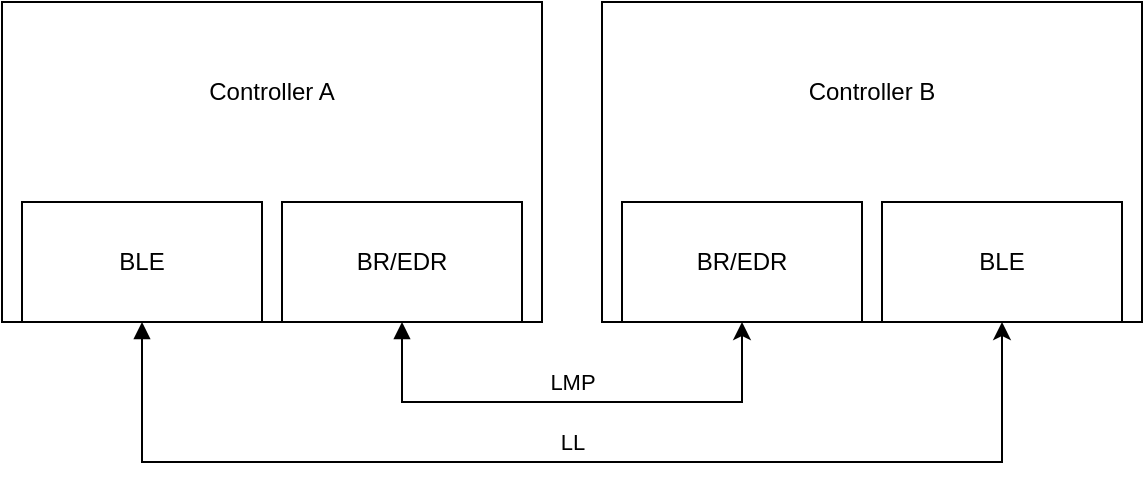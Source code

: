 <mxfile version="21.6.8" type="device">
  <diagram name="Página-1" id="N1r0uMiinhnDOxKA0FRR">
    <mxGraphModel dx="767" dy="514" grid="1" gridSize="10" guides="1" tooltips="1" connect="1" arrows="1" fold="1" page="1" pageScale="1" pageWidth="827" pageHeight="1169" math="0" shadow="0">
      <root>
        <mxCell id="0" />
        <mxCell id="1" parent="0" />
        <mxCell id="ydyV3unm_AF14Z35odkg-5" value="" style="rounded=0;whiteSpace=wrap;html=1;fillColor=none;" vertex="1" parent="1">
          <mxGeometry x="50" y="130" width="270" height="160" as="geometry" />
        </mxCell>
        <mxCell id="ydyV3unm_AF14Z35odkg-2" value="BR/EDR" style="rounded=0;whiteSpace=wrap;html=1;fillColor=none;" vertex="1" parent="1">
          <mxGeometry x="190" y="230" width="120" height="60" as="geometry" />
        </mxCell>
        <mxCell id="ydyV3unm_AF14Z35odkg-3" value="BLE" style="rounded=0;whiteSpace=wrap;html=1;fillColor=none;" vertex="1" parent="1">
          <mxGeometry x="60" y="230" width="120" height="60" as="geometry" />
        </mxCell>
        <mxCell id="ydyV3unm_AF14Z35odkg-6" value="Controller A" style="text;html=1;strokeColor=none;fillColor=none;align=center;verticalAlign=middle;whiteSpace=wrap;rounded=0;" vertex="1" parent="1">
          <mxGeometry x="140" y="160" width="90" height="30" as="geometry" />
        </mxCell>
        <mxCell id="ydyV3unm_AF14Z35odkg-7" value="" style="rounded=0;whiteSpace=wrap;html=1;fillColor=none;" vertex="1" parent="1">
          <mxGeometry x="350" y="130" width="270" height="160" as="geometry" />
        </mxCell>
        <mxCell id="ydyV3unm_AF14Z35odkg-8" value="BR/EDR" style="rounded=0;whiteSpace=wrap;html=1;fillColor=none;" vertex="1" parent="1">
          <mxGeometry x="360" y="230" width="120" height="60" as="geometry" />
        </mxCell>
        <mxCell id="ydyV3unm_AF14Z35odkg-9" value="BLE" style="rounded=0;whiteSpace=wrap;html=1;fillColor=none;" vertex="1" parent="1">
          <mxGeometry x="490" y="230" width="120" height="60" as="geometry" />
        </mxCell>
        <mxCell id="ydyV3unm_AF14Z35odkg-10" value="Controller B" style="text;html=1;strokeColor=none;fillColor=none;align=center;verticalAlign=middle;whiteSpace=wrap;rounded=0;" vertex="1" parent="1">
          <mxGeometry x="440" y="160" width="90" height="30" as="geometry" />
        </mxCell>
        <mxCell id="ydyV3unm_AF14Z35odkg-11" value="" style="endArrow=classic;html=1;rounded=0;exitX=0.5;exitY=1;exitDx=0;exitDy=0;entryX=0.5;entryY=1;entryDx=0;entryDy=0;startArrow=block;" edge="1" parent="1" source="ydyV3unm_AF14Z35odkg-2" target="ydyV3unm_AF14Z35odkg-8">
          <mxGeometry relative="1" as="geometry">
            <mxPoint x="230" y="350" as="sourcePoint" />
            <mxPoint x="330" y="350" as="targetPoint" />
            <Array as="points">
              <mxPoint x="250" y="330" />
              <mxPoint x="330" y="330" />
              <mxPoint x="420" y="330" />
            </Array>
          </mxGeometry>
        </mxCell>
        <mxCell id="ydyV3unm_AF14Z35odkg-12" value="LMP" style="edgeLabel;resizable=0;html=1;align=center;verticalAlign=middle;labelBackgroundColor=none;" connectable="0" vertex="1" parent="ydyV3unm_AF14Z35odkg-11">
          <mxGeometry relative="1" as="geometry">
            <mxPoint y="-10" as="offset" />
          </mxGeometry>
        </mxCell>
        <mxCell id="ydyV3unm_AF14Z35odkg-13" value="" style="endArrow=classic;html=1;rounded=0;exitX=0.5;exitY=1;exitDx=0;exitDy=0;entryX=0.5;entryY=1;entryDx=0;entryDy=0;startArrow=block;" edge="1" parent="1" source="ydyV3unm_AF14Z35odkg-3" target="ydyV3unm_AF14Z35odkg-9">
          <mxGeometry relative="1" as="geometry">
            <mxPoint x="230" y="390" as="sourcePoint" />
            <mxPoint x="400" y="390" as="targetPoint" />
            <Array as="points">
              <mxPoint x="120" y="360" />
              <mxPoint x="550" y="360" />
            </Array>
          </mxGeometry>
        </mxCell>
        <mxCell id="ydyV3unm_AF14Z35odkg-14" value="LL" style="edgeLabel;resizable=0;html=1;align=center;verticalAlign=middle;labelBackgroundColor=none;" connectable="0" vertex="1" parent="ydyV3unm_AF14Z35odkg-13">
          <mxGeometry relative="1" as="geometry">
            <mxPoint y="-10" as="offset" />
          </mxGeometry>
        </mxCell>
      </root>
    </mxGraphModel>
  </diagram>
</mxfile>
